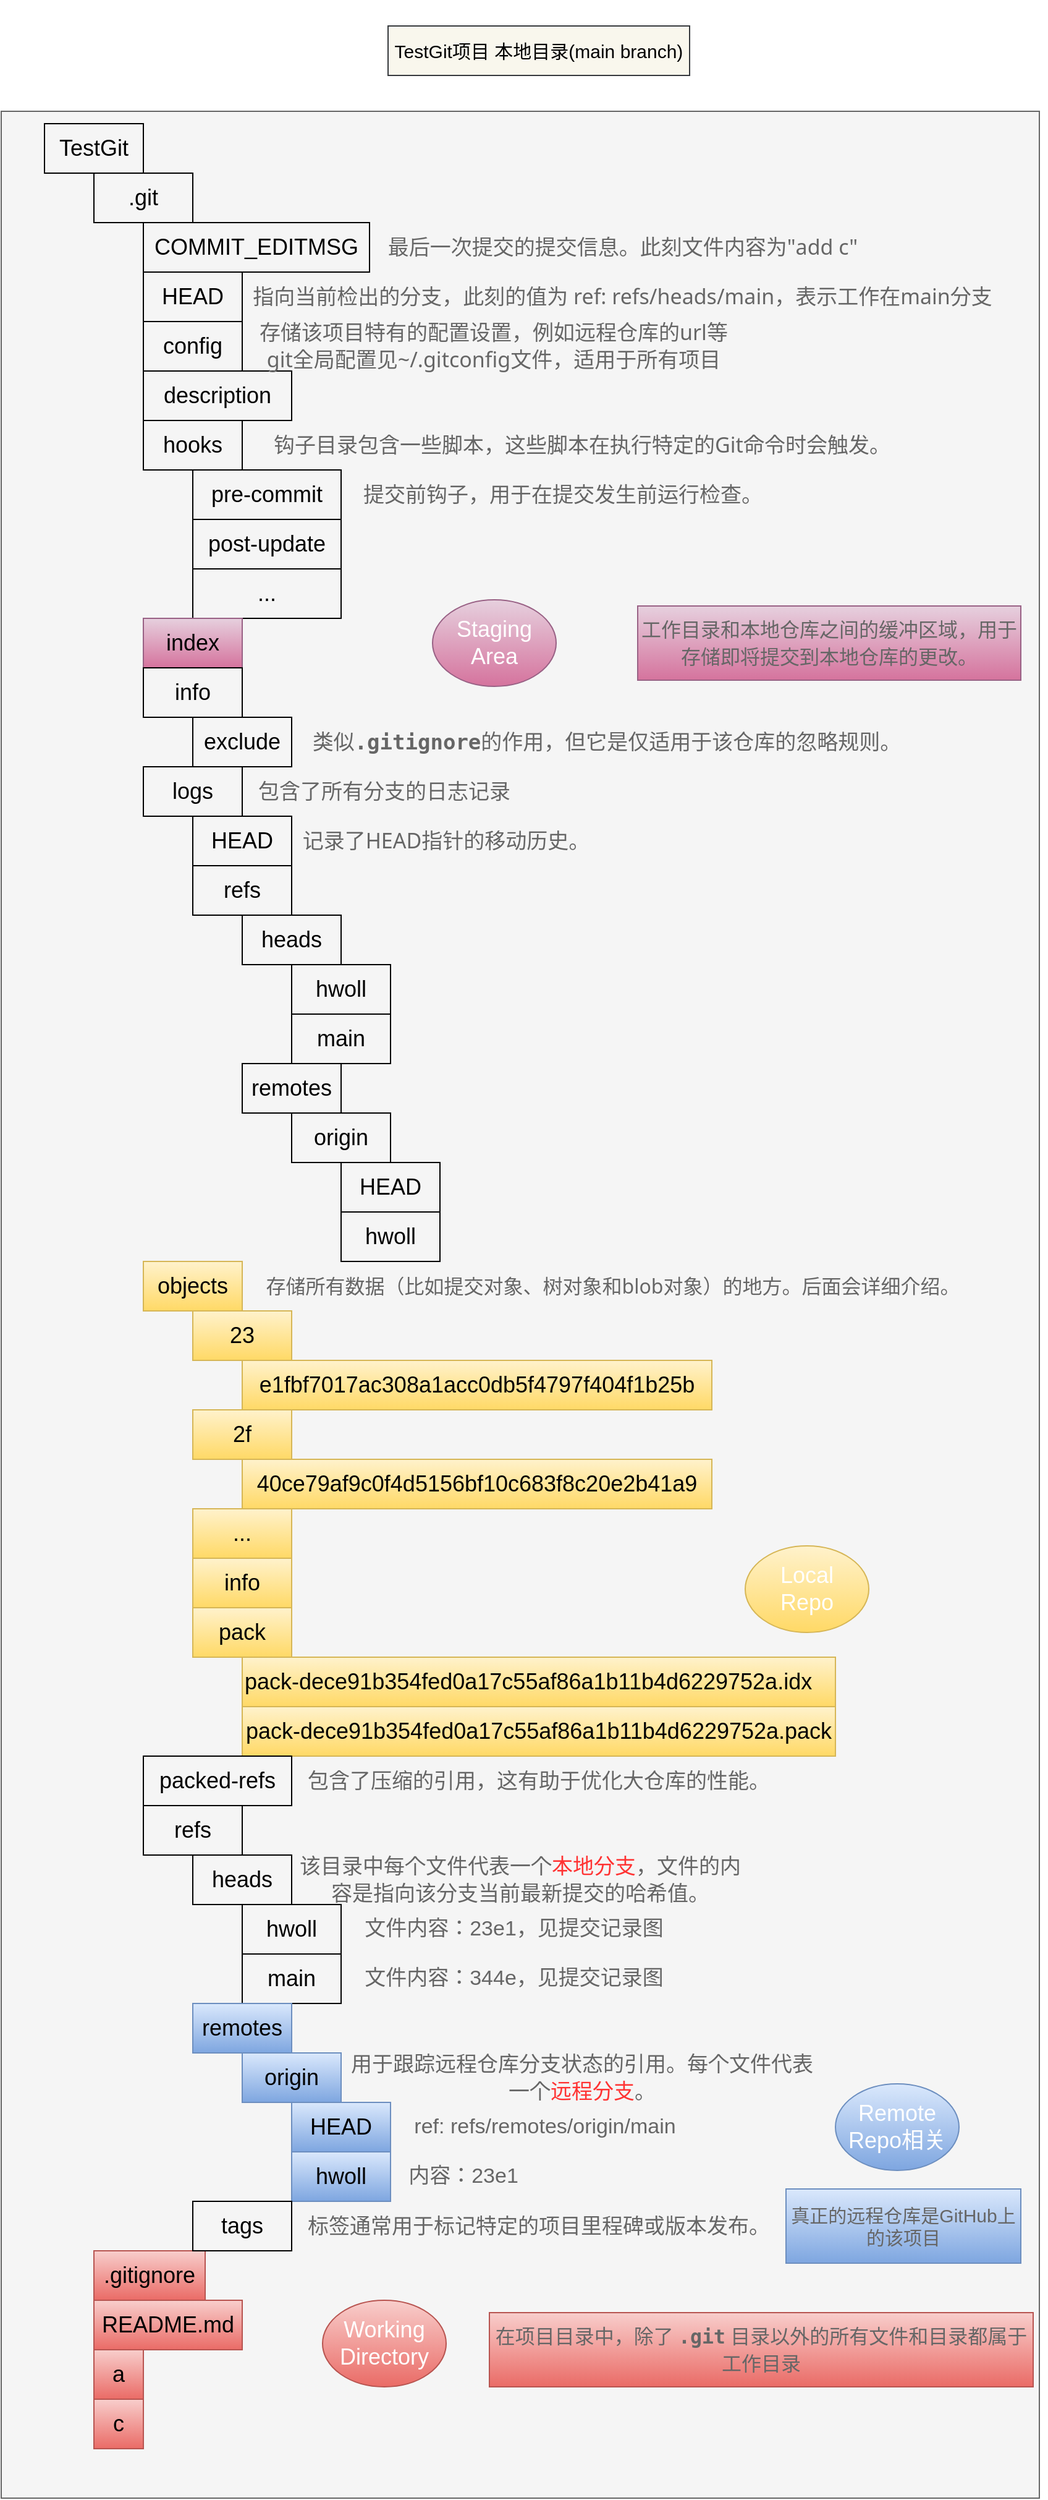 <mxfile>
    <diagram id="bHTJLvPFvvXJfZR5n1sB" name="Page-1">
        <mxGraphModel dx="944" dy="663" grid="0" gridSize="10" guides="1" tooltips="1" connect="1" arrows="1" fold="1" page="0" pageScale="1" pageWidth="850" pageHeight="1100" background="#ffffff" math="0" shadow="0">
            <root>
                <mxCell id="0"/>
                <mxCell id="1" parent="0"/>
                <mxCell id="131" value="" style="rounded=0;whiteSpace=wrap;html=1;labelBackgroundColor=default;fontFamily=Helvetica;fontSize=17;fillColor=#f5f5f5;fontColor=#333333;strokeColor=#666666;" vertex="1" parent="1">
                    <mxGeometry x="5" y="350" width="840" height="1930" as="geometry"/>
                </mxCell>
                <mxCell id="34" value="TestGit项目 本地目录(main branch)" style="rounded=0;whiteSpace=wrap;html=1;fontSize=15;fillColor=#f9f7ed;strokeColor=#36393d;" vertex="1" parent="1">
                    <mxGeometry x="318" y="281" width="244" height="40" as="geometry"/>
                </mxCell>
                <mxCell id="52" value="TestGit" style="rounded=0;whiteSpace=wrap;html=1;labelBackgroundColor=none;fontFamily=Helvetica;fontSize=18;fontColor=#000000;fillColor=none;align=center;" vertex="1" parent="1">
                    <mxGeometry x="40" y="360" width="80" height="40" as="geometry"/>
                </mxCell>
                <mxCell id="53" value=".git" style="rounded=0;whiteSpace=wrap;html=1;labelBackgroundColor=none;fontFamily=Helvetica;fontSize=18;fontColor=#000000;fillColor=none;align=center;" vertex="1" parent="1">
                    <mxGeometry x="80" y="400" width="80" height="40" as="geometry"/>
                </mxCell>
                <mxCell id="54" value=".gitignore" style="rounded=0;whiteSpace=wrap;html=1;labelBackgroundColor=none;fontFamily=Helvetica;fontSize=18;fillColor=#f8cecc;align=center;gradientColor=#ea6b66;strokeColor=#b85450;" vertex="1" parent="1">
                    <mxGeometry x="80" y="2080" width="90" height="40" as="geometry"/>
                </mxCell>
                <mxCell id="55" value="README.md" style="rounded=0;whiteSpace=wrap;html=1;labelBackgroundColor=none;fontFamily=Helvetica;fontSize=18;fillColor=#f8cecc;align=center;gradientColor=#ea6b66;strokeColor=#b85450;" vertex="1" parent="1">
                    <mxGeometry x="80" y="2120" width="120" height="40" as="geometry"/>
                </mxCell>
                <mxCell id="56" value="a" style="rounded=0;whiteSpace=wrap;html=1;labelBackgroundColor=none;fontFamily=Helvetica;fontSize=18;fillColor=#f8cecc;align=center;gradientColor=#ea6b66;strokeColor=#b85450;" vertex="1" parent="1">
                    <mxGeometry x="80" y="2160" width="40" height="40" as="geometry"/>
                </mxCell>
                <mxCell id="57" value="c" style="rounded=0;whiteSpace=wrap;html=1;labelBackgroundColor=none;fontFamily=Helvetica;fontSize=18;fillColor=#f8cecc;align=center;gradientColor=#ea6b66;strokeColor=#b85450;" vertex="1" parent="1">
                    <mxGeometry x="80" y="2200" width="40" height="40" as="geometry"/>
                </mxCell>
                <mxCell id="58" value="COMMIT_EDITMSG" style="rounded=0;whiteSpace=wrap;html=1;labelBackgroundColor=none;fontFamily=Helvetica;fontSize=18;fontColor=#000000;fillColor=none;align=center;" vertex="1" parent="1">
                    <mxGeometry x="120" y="440" width="183" height="40" as="geometry"/>
                </mxCell>
                <mxCell id="59" value="HEAD" style="rounded=0;whiteSpace=wrap;html=1;labelBackgroundColor=none;fontFamily=Helvetica;fontSize=18;align=center;fillColor=none;" vertex="1" parent="1">
                    <mxGeometry x="120" y="480" width="80" height="40" as="geometry"/>
                </mxCell>
                <mxCell id="60" value="config" style="rounded=0;whiteSpace=wrap;html=1;labelBackgroundColor=none;fontFamily=Helvetica;fontSize=18;align=center;fillColor=none;" vertex="1" parent="1">
                    <mxGeometry x="120" y="520" width="80" height="40" as="geometry"/>
                </mxCell>
                <mxCell id="61" value="description" style="rounded=0;whiteSpace=wrap;html=1;labelBackgroundColor=none;fontFamily=Helvetica;fontSize=18;fontColor=#000000;fillColor=none;align=center;" vertex="1" parent="1">
                    <mxGeometry x="120" y="560" width="120" height="40" as="geometry"/>
                </mxCell>
                <mxCell id="62" value="hooks" style="rounded=0;whiteSpace=wrap;html=1;labelBackgroundColor=none;fontFamily=Helvetica;fontSize=18;fontColor=#000000;fillColor=none;align=center;" vertex="1" parent="1">
                    <mxGeometry x="120" y="600" width="80" height="40" as="geometry"/>
                </mxCell>
                <mxCell id="63" value="pre-commit" style="rounded=0;whiteSpace=wrap;html=1;labelBackgroundColor=none;fontFamily=Helvetica;fontSize=18;fontColor=#000000;fillColor=none;align=center;" vertex="1" parent="1">
                    <mxGeometry x="160" y="640" width="120" height="40" as="geometry"/>
                </mxCell>
                <mxCell id="64" value="post-update" style="rounded=0;whiteSpace=wrap;html=1;labelBackgroundColor=none;fontFamily=Helvetica;fontSize=18;fontColor=#000000;fillColor=none;align=center;" vertex="1" parent="1">
                    <mxGeometry x="160" y="680" width="120" height="40" as="geometry"/>
                </mxCell>
                <mxCell id="65" value="..." style="rounded=0;whiteSpace=wrap;html=1;labelBackgroundColor=none;fontFamily=Helvetica;fontSize=18;fontColor=#000000;fillColor=none;align=center;" vertex="1" parent="1">
                    <mxGeometry x="160" y="720" width="120" height="40" as="geometry"/>
                </mxCell>
                <mxCell id="66" value="index" style="rounded=0;whiteSpace=wrap;html=1;labelBackgroundColor=none;fontFamily=Helvetica;fontSize=18;fillColor=#e6d0de;align=center;gradientColor=#d5739d;strokeColor=#996185;" vertex="1" parent="1">
                    <mxGeometry x="120" y="760" width="80" height="40" as="geometry"/>
                </mxCell>
                <mxCell id="67" value="info" style="rounded=0;whiteSpace=wrap;html=1;labelBackgroundColor=none;fontFamily=Helvetica;fontSize=18;fontColor=#000000;fillColor=none;align=center;" vertex="1" parent="1">
                    <mxGeometry x="120" y="800" width="80" height="40" as="geometry"/>
                </mxCell>
                <mxCell id="68" value="exclude" style="rounded=0;whiteSpace=wrap;html=1;labelBackgroundColor=none;fontFamily=Helvetica;fontSize=18;fontColor=#000000;fillColor=none;align=center;" vertex="1" parent="1">
                    <mxGeometry x="160" y="840" width="80" height="40" as="geometry"/>
                </mxCell>
                <mxCell id="69" value="logs" style="rounded=0;whiteSpace=wrap;html=1;labelBackgroundColor=none;fontFamily=Helvetica;fontSize=18;align=center;fillColor=none;" vertex="1" parent="1">
                    <mxGeometry x="120" y="880" width="80" height="40" as="geometry"/>
                </mxCell>
                <mxCell id="70" value="HEAD" style="rounded=0;whiteSpace=wrap;html=1;labelBackgroundColor=none;fontFamily=Helvetica;fontSize=18;fontColor=#000000;fillColor=none;align=center;" vertex="1" parent="1">
                    <mxGeometry x="160" y="920" width="80" height="40" as="geometry"/>
                </mxCell>
                <mxCell id="71" value="refs" style="rounded=0;whiteSpace=wrap;html=1;labelBackgroundColor=none;fontFamily=Helvetica;fontSize=18;fontColor=#000000;fillColor=none;align=center;" vertex="1" parent="1">
                    <mxGeometry x="160" y="960" width="80" height="40" as="geometry"/>
                </mxCell>
                <mxCell id="72" value="heads" style="rounded=0;whiteSpace=wrap;html=1;labelBackgroundColor=none;fontFamily=Helvetica;fontSize=18;align=center;fillColor=none;" vertex="1" parent="1">
                    <mxGeometry x="200" y="1000" width="80" height="40" as="geometry"/>
                </mxCell>
                <mxCell id="73" value="hwoll" style="rounded=0;whiteSpace=wrap;html=1;labelBackgroundColor=none;fontFamily=Helvetica;fontSize=18;align=center;fillColor=none;" vertex="1" parent="1">
                    <mxGeometry x="240" y="1040" width="80" height="40" as="geometry"/>
                </mxCell>
                <mxCell id="74" value="main" style="rounded=0;whiteSpace=wrap;html=1;labelBackgroundColor=none;fontFamily=Helvetica;fontSize=18;align=center;fillColor=none;" vertex="1" parent="1">
                    <mxGeometry x="240" y="1080" width="80" height="40" as="geometry"/>
                </mxCell>
                <mxCell id="75" value="remotes" style="rounded=0;whiteSpace=wrap;html=1;labelBackgroundColor=none;fontFamily=Helvetica;fontSize=18;align=center;fillColor=none;" vertex="1" parent="1">
                    <mxGeometry x="200" y="1120" width="80" height="40" as="geometry"/>
                </mxCell>
                <mxCell id="76" value="origin" style="rounded=0;whiteSpace=wrap;html=1;labelBackgroundColor=none;fontFamily=Helvetica;fontSize=18;align=center;fillColor=none;" vertex="1" parent="1">
                    <mxGeometry x="240" y="1160" width="80" height="40" as="geometry"/>
                </mxCell>
                <mxCell id="77" value="HEAD" style="rounded=0;whiteSpace=wrap;html=1;labelBackgroundColor=none;fontFamily=Helvetica;fontSize=18;align=center;fillColor=none;" vertex="1" parent="1">
                    <mxGeometry x="280" y="1200" width="80" height="40" as="geometry"/>
                </mxCell>
                <mxCell id="78" value="hwoll" style="rounded=0;whiteSpace=wrap;html=1;labelBackgroundColor=none;fontFamily=Helvetica;fontSize=18;align=center;fillColor=none;" vertex="1" parent="1">
                    <mxGeometry x="280" y="1240" width="80" height="40" as="geometry"/>
                </mxCell>
                <mxCell id="79" value="objects" style="rounded=0;whiteSpace=wrap;html=1;labelBackgroundColor=none;fontFamily=Helvetica;fontSize=18;align=center;fillColor=#fff2cc;gradientColor=#ffd966;strokeColor=#d6b656;" vertex="1" parent="1">
                    <mxGeometry x="120" y="1280" width="80" height="40" as="geometry"/>
                </mxCell>
                <mxCell id="80" value="23" style="rounded=0;whiteSpace=wrap;html=1;labelBackgroundColor=none;fontFamily=Helvetica;fontSize=18;align=center;fillColor=#fff2cc;gradientColor=#ffd966;strokeColor=#d6b656;" vertex="1" parent="1">
                    <mxGeometry x="160" y="1320" width="80" height="40" as="geometry"/>
                </mxCell>
                <mxCell id="81" value="e1fbf7017ac308a1acc0db5f4797f404f1b25b" style="rounded=0;whiteSpace=wrap;html=1;labelBackgroundColor=none;fontFamily=Helvetica;fontSize=18;align=center;fillColor=#fff2cc;gradientColor=#ffd966;strokeColor=#d6b656;" vertex="1" parent="1">
                    <mxGeometry x="200" y="1360" width="380" height="40" as="geometry"/>
                </mxCell>
                <mxCell id="82" value="2f" style="rounded=0;whiteSpace=wrap;html=1;labelBackgroundColor=none;fontFamily=Helvetica;fontSize=18;align=center;fillColor=#fff2cc;gradientColor=#ffd966;strokeColor=#d6b656;" vertex="1" parent="1">
                    <mxGeometry x="160" y="1400" width="80" height="40" as="geometry"/>
                </mxCell>
                <mxCell id="83" value="40ce79af9c0f4d5156bf10c683f8c20e2b41a9" style="rounded=0;whiteSpace=wrap;html=1;labelBackgroundColor=none;fontFamily=Helvetica;fontSize=18;align=center;fillColor=#fff2cc;gradientColor=#ffd966;strokeColor=#d6b656;" vertex="1" parent="1">
                    <mxGeometry x="200" y="1440" width="380" height="40" as="geometry"/>
                </mxCell>
                <mxCell id="84" value="..." style="rounded=0;whiteSpace=wrap;html=1;labelBackgroundColor=none;fontFamily=Helvetica;fontSize=18;align=center;fillColor=#fff2cc;gradientColor=#ffd966;strokeColor=#d6b656;" vertex="1" parent="1">
                    <mxGeometry x="160" y="1480" width="80" height="40" as="geometry"/>
                </mxCell>
                <mxCell id="85" value="info" style="rounded=0;whiteSpace=wrap;html=1;labelBackgroundColor=none;fontFamily=Helvetica;fontSize=18;align=center;fillColor=#fff2cc;gradientColor=#ffd966;strokeColor=#d6b656;" vertex="1" parent="1">
                    <mxGeometry x="160" y="1520" width="80" height="40" as="geometry"/>
                </mxCell>
                <mxCell id="86" value="pack" style="rounded=0;whiteSpace=wrap;html=1;labelBackgroundColor=none;fontFamily=Helvetica;fontSize=18;align=center;fillColor=#fff2cc;gradientColor=#ffd966;strokeColor=#d6b656;" vertex="1" parent="1">
                    <mxGeometry x="160" y="1560" width="80" height="40" as="geometry"/>
                </mxCell>
                <mxCell id="87" value="pack-dece91b354fed0a17c55af86a1b11b4d6229752a.idx" style="rounded=0;whiteSpace=wrap;html=1;labelBackgroundColor=none;fontFamily=Helvetica;fontSize=18;align=left;fillColor=#fff2cc;gradientColor=#ffd966;strokeColor=#d6b656;" vertex="1" parent="1">
                    <mxGeometry x="200" y="1600" width="480" height="40" as="geometry"/>
                </mxCell>
                <mxCell id="88" value="pack-dece91b354fed0a17c55af86a1b11b4d6229752a.pack" style="rounded=0;whiteSpace=wrap;html=1;labelBackgroundColor=none;fontFamily=Helvetica;fontSize=18;align=center;fillColor=#fff2cc;gradientColor=#ffd966;strokeColor=#d6b656;" vertex="1" parent="1">
                    <mxGeometry x="200" y="1640" width="480" height="40" as="geometry"/>
                </mxCell>
                <mxCell id="89" value="packed-refs" style="rounded=0;whiteSpace=wrap;html=1;labelBackgroundColor=none;fontFamily=Helvetica;fontSize=18;fontColor=#000000;fillColor=none;align=center;" vertex="1" parent="1">
                    <mxGeometry x="120" y="1680" width="120" height="40" as="geometry"/>
                </mxCell>
                <mxCell id="90" value="refs" style="rounded=0;whiteSpace=wrap;html=1;labelBackgroundColor=none;fontFamily=Helvetica;fontSize=18;align=center;fillColor=none;" vertex="1" parent="1">
                    <mxGeometry x="120" y="1720" width="80" height="40" as="geometry"/>
                </mxCell>
                <mxCell id="91" value="heads" style="rounded=0;whiteSpace=wrap;html=1;labelBackgroundColor=none;fontFamily=Helvetica;fontSize=18;fontColor=#000000;fillColor=none;align=center;" vertex="1" parent="1">
                    <mxGeometry x="160" y="1760" width="80" height="40" as="geometry"/>
                </mxCell>
                <mxCell id="92" value="hwoll" style="rounded=0;whiteSpace=wrap;html=1;labelBackgroundColor=none;fontFamily=Helvetica;fontSize=18;fontColor=#000000;fillColor=none;align=center;" vertex="1" parent="1">
                    <mxGeometry x="200" y="1800" width="80" height="40" as="geometry"/>
                </mxCell>
                <mxCell id="93" value="main" style="rounded=0;whiteSpace=wrap;html=1;labelBackgroundColor=none;fontFamily=Helvetica;fontSize=18;fontColor=#000000;fillColor=none;align=center;" vertex="1" parent="1">
                    <mxGeometry x="200" y="1840" width="80" height="40" as="geometry"/>
                </mxCell>
                <mxCell id="94" value="remotes" style="rounded=0;whiteSpace=wrap;html=1;labelBackgroundColor=none;fontFamily=Helvetica;fontSize=18;fillColor=#dae8fc;align=center;gradientColor=#7ea6e0;strokeColor=#6c8ebf;" vertex="1" parent="1">
                    <mxGeometry x="160" y="1880" width="80" height="40" as="geometry"/>
                </mxCell>
                <mxCell id="95" value="origin" style="rounded=0;whiteSpace=wrap;html=1;labelBackgroundColor=none;fontFamily=Helvetica;fontSize=18;fillColor=#dae8fc;align=center;gradientColor=#7ea6e0;strokeColor=#6c8ebf;" vertex="1" parent="1">
                    <mxGeometry x="200" y="1920" width="80" height="40" as="geometry"/>
                </mxCell>
                <mxCell id="96" value="HEAD" style="rounded=0;whiteSpace=wrap;html=1;labelBackgroundColor=none;fontFamily=Helvetica;fontSize=18;fillColor=#dae8fc;align=center;gradientColor=#7ea6e0;strokeColor=#6c8ebf;" vertex="1" parent="1">
                    <mxGeometry x="240" y="1960" width="80" height="40" as="geometry"/>
                </mxCell>
                <mxCell id="97" value="hwoll" style="rounded=0;whiteSpace=wrap;html=1;labelBackgroundColor=none;fontFamily=Helvetica;fontSize=18;fillColor=#dae8fc;align=center;gradientColor=#7ea6e0;strokeColor=#6c8ebf;" vertex="1" parent="1">
                    <mxGeometry x="240" y="2000" width="80" height="40" as="geometry"/>
                </mxCell>
                <mxCell id="98" value="tags" style="rounded=0;whiteSpace=wrap;html=1;labelBackgroundColor=none;fontFamily=Helvetica;fontSize=18;fontColor=#000000;fillColor=none;align=center;" vertex="1" parent="1">
                    <mxGeometry x="160" y="2040" width="80" height="40" as="geometry"/>
                </mxCell>
                <mxCell id="101" value="Working&lt;br&gt;Directory" style="ellipse;whiteSpace=wrap;html=1;labelBackgroundColor=none;fontFamily=Helvetica;fontSize=18;fillColor=#f8cecc;gradientColor=#ea6b66;strokeColor=#b85450;fontColor=#FFFFFF;" vertex="1" parent="1">
                    <mxGeometry x="265" y="2120" width="100" height="70" as="geometry"/>
                </mxCell>
                <mxCell id="102" value="&lt;font color=&quot;#666666&quot;&gt;&lt;span style=&quot;caret-color: rgb(13, 13, 13); font-family: Söhne, ui-sans-serif, system-ui, -apple-system, &amp;quot;Segoe UI&amp;quot;, Roboto, Ubuntu, Cantarell, &amp;quot;Noto Sans&amp;quot;, sans-serif, &amp;quot;Helvetica Neue&amp;quot;, Arial, &amp;quot;Apple Color Emoji&amp;quot;, &amp;quot;Segoe UI Emoji&amp;quot;, &amp;quot;Segoe UI Symbol&amp;quot;, &amp;quot;Noto Color Emoji&amp;quot;; font-size: 16px; text-align: start;&quot;&gt;在项目目录中，除了 &lt;/span&gt;&lt;code style=&quot;border: 0px solid rgb(227, 227, 227); box-sizing: border-box; --tw-border-spacing-x: 0; --tw-border-spacing-y: 0; --tw-translate-x: 0; --tw-translate-y: 0; --tw-rotate: 0; --tw-skew-x: 0; --tw-skew-y: 0; --tw-scale-x: 1; --tw-scale-y: 1; --tw-pan-x: ; --tw-pan-y: ; --tw-pinch-zoom: ; --tw-scroll-snap-strictness: proximity; --tw-gradient-from-position: ; --tw-gradient-via-position: ; --tw-gradient-to-position: ; --tw-ordinal: ; --tw-slashed-zero: ; --tw-numeric-figure: ; --tw-numeric-spacing: ; --tw-numeric-fraction: ; --tw-ring-inset: ; --tw-ring-offset-width: 0px; --tw-ring-offset-color: #fff; --tw-ring-color: rgba(69,89,164,0.5); --tw-ring-offset-shadow: 0 0 transparent; --tw-ring-shadow: 0 0 transparent; --tw-shadow: 0 0 transparent; --tw-shadow-colored: 0 0 transparent; --tw-blur: ; --tw-brightness: ; --tw-contrast: ; --tw-grayscale: ; --tw-hue-rotate: ; --tw-invert: ; --tw-saturate: ; --tw-sepia: ; --tw-drop-shadow: ; --tw-backdrop-blur: ; --tw-backdrop-brightness: ; --tw-backdrop-contrast: ; --tw-backdrop-grayscale: ; --tw-backdrop-hue-rotate: ; --tw-backdrop-invert: ; --tw-backdrop-opacity: ; --tw-backdrop-saturate: ; --tw-backdrop-sepia: ; --tw-contain-size: ; --tw-contain-layout: ; --tw-contain-paint: ; --tw-contain-style: ; font-feature-settings: normal; font-size: 0.875em; font-variation-settings: normal; font-weight: 600; caret-color: rgb(13, 13, 13); text-align: start; font-family: &amp;quot;Söhne Mono&amp;quot;, Monaco, &amp;quot;Andale Mono&amp;quot;, &amp;quot;Ubuntu Mono&amp;quot;, monospace !important;&quot;&gt;.git&lt;/code&gt;&lt;span style=&quot;caret-color: rgb(13, 13, 13); font-family: Söhne, ui-sans-serif, system-ui, -apple-system, &amp;quot;Segoe UI&amp;quot;, Roboto, Ubuntu, Cantarell, &amp;quot;Noto Sans&amp;quot;, sans-serif, &amp;quot;Helvetica Neue&amp;quot;, Arial, &amp;quot;Apple Color Emoji&amp;quot;, &amp;quot;Segoe UI Emoji&amp;quot;, &amp;quot;Segoe UI Symbol&amp;quot;, &amp;quot;Noto Color Emoji&amp;quot;; font-size: 16px; text-align: start;&quot;&gt; 目录以外的所有文件和目录都属于工作目录&lt;/span&gt;&lt;/font&gt;" style="rounded=0;whiteSpace=wrap;html=1;labelBackgroundColor=none;fontFamily=Helvetica;fontSize=18;fillColor=#f8cecc;gradientColor=#ea6b66;strokeColor=#b85450;" vertex="1" parent="1">
                    <mxGeometry x="400" y="2130" width="440" height="60" as="geometry"/>
                </mxCell>
                <mxCell id="103" value="Staging&lt;br&gt;Area" style="ellipse;whiteSpace=wrap;html=1;labelBackgroundColor=none;fontFamily=Helvetica;fontSize=18;fillColor=#e6d0de;gradientColor=#d5739d;strokeColor=#996185;fontColor=#FFFFFF;" vertex="1" parent="1">
                    <mxGeometry x="354" y="745" width="100" height="70" as="geometry"/>
                </mxCell>
                <mxCell id="104" value="&lt;span style=&quot;caret-color: rgb(13, 13, 13); font-family: Söhne, ui-sans-serif, system-ui, -apple-system, &amp;quot;Segoe UI&amp;quot;, Roboto, Ubuntu, Cantarell, &amp;quot;Noto Sans&amp;quot;, sans-serif, &amp;quot;Helvetica Neue&amp;quot;, Arial, &amp;quot;Apple Color Emoji&amp;quot;, &amp;quot;Segoe UI Emoji&amp;quot;, &amp;quot;Segoe UI Symbol&amp;quot;, &amp;quot;Noto Color Emoji&amp;quot;; font-size: 16px; text-align: start;&quot;&gt;&lt;font color=&quot;#666666&quot;&gt;工作目录和本地仓库之间的缓冲区域，用于存储即将提交到本地仓库的更改。&lt;/font&gt;&lt;/span&gt;" style="rounded=0;whiteSpace=wrap;html=1;labelBackgroundColor=none;fontFamily=Helvetica;fontSize=18;fillColor=#e6d0de;gradientColor=#d5739d;strokeColor=#996185;" vertex="1" parent="1">
                    <mxGeometry x="520" y="750" width="310" height="60" as="geometry"/>
                </mxCell>
                <mxCell id="105" value="Local&lt;br&gt;Repo" style="ellipse;whiteSpace=wrap;html=1;labelBackgroundColor=none;fontFamily=Helvetica;fontSize=18;fillColor=#fff2cc;gradientColor=#ffd966;strokeColor=#d6b656;fontColor=#FFFFFF;" vertex="1" parent="1">
                    <mxGeometry x="607" y="1510" width="100" height="70" as="geometry"/>
                </mxCell>
                <mxCell id="106" value="Remote&lt;br&gt;Repo相关" style="ellipse;whiteSpace=wrap;html=1;labelBackgroundColor=none;fontFamily=Helvetica;fontSize=18;fillColor=#dae8fc;gradientColor=#7ea6e0;strokeColor=#6c8ebf;fontColor=#FFFFFF;" vertex="1" parent="1">
                    <mxGeometry x="680" y="1945" width="100" height="70" as="geometry"/>
                </mxCell>
                <mxCell id="107" value="&lt;span style=&quot;font-size: 17px;&quot;&gt;&lt;span style=&quot;caret-color: rgb(13, 13, 13); font-family: Söhne, ui-sans-serif, system-ui, -apple-system, &amp;quot;Segoe UI&amp;quot;, Roboto, Ubuntu, Cantarell, &amp;quot;Noto Sans&amp;quot;, sans-serif, &amp;quot;Helvetica Neue&amp;quot;, Arial, &amp;quot;Apple Color Emoji&amp;quot;, &amp;quot;Segoe UI Emoji&amp;quot;, &amp;quot;Segoe UI Symbol&amp;quot;, &amp;quot;Noto Color Emoji&amp;quot;; font-size: 17px; text-align: left;&quot;&gt;指向当前检出的分支，此刻的值为&amp;nbsp;&lt;/span&gt;&lt;font face=&quot;Söhne, ui-sans-serif, system-ui, -apple-system, Segoe UI, Roboto, Ubuntu, Cantarell, Noto Sans, sans-serif, Helvetica Neue, Arial, Apple Color Emoji, Segoe UI Emoji, Segoe UI Symbol, Noto Color Emoji&quot; style=&quot;font-size: 17px;&quot;&gt;&lt;span style=&quot;font-size: 17px; caret-color: rgb(13, 13, 13);&quot;&gt;ref: refs/heads/main，表示工作在main分支&amp;nbsp;&lt;/span&gt;&lt;/font&gt;&lt;/span&gt;" style="rounded=0;whiteSpace=wrap;html=1;labelBackgroundColor=none;fontFamily=Helvetica;fontSize=17;fontColor=#666666;strokeColor=none;fillColor=none;" vertex="1" parent="1">
                    <mxGeometry x="200" y="480" width="620" height="40" as="geometry"/>
                </mxCell>
                <mxCell id="114" value="&lt;span style=&quot;caret-color: rgb(13, 13, 13); font-family: Söhne, ui-sans-serif, system-ui, -apple-system, &amp;quot;Segoe UI&amp;quot;, Roboto, Ubuntu, Cantarell, &amp;quot;Noto Sans&amp;quot;, sans-serif, &amp;quot;Helvetica Neue&amp;quot;, Arial, &amp;quot;Apple Color Emoji&amp;quot;, &amp;quot;Segoe UI Emoji&amp;quot;, &amp;quot;Segoe UI Symbol&amp;quot;, &amp;quot;Noto Color Emoji&amp;quot;; font-size: 16px; text-align: left;&quot;&gt;存储所有数据（比如提交对象、树对象和blob对象）的地方。后面会详细介绍。&lt;/span&gt;" style="rounded=0;whiteSpace=wrap;html=1;labelBackgroundColor=none;fontFamily=Helvetica;fontSize=18;fontColor=#666666;fillColor=none;strokeColor=none;" vertex="1" parent="1">
                    <mxGeometry x="200" y="1280" width="600" height="40" as="geometry"/>
                </mxCell>
                <mxCell id="115" value="&lt;span style=&quot;caret-color: rgb(13, 13, 13); font-family: Söhne, ui-sans-serif, system-ui, -apple-system, &amp;quot;Segoe UI&amp;quot;, Roboto, Ubuntu, Cantarell, &amp;quot;Noto Sans&amp;quot;, sans-serif, &amp;quot;Helvetica Neue&amp;quot;, Arial, &amp;quot;Apple Color Emoji&amp;quot;, &amp;quot;Segoe UI Emoji&amp;quot;, &amp;quot;Segoe UI Symbol&amp;quot;, &amp;quot;Noto Color Emoji&amp;quot;; font-size: 17px; text-align: left;&quot;&gt;存储该项目特有的配置设置，例如远程仓库的url等&lt;br&gt;&lt;/span&gt;&lt;span style=&quot;font-family: Söhne, ui-sans-serif, system-ui, -apple-system, &amp;quot;Segoe UI&amp;quot;, Roboto, Ubuntu, Cantarell, &amp;quot;Noto Sans&amp;quot;, sans-serif, &amp;quot;Helvetica Neue&amp;quot;, Arial, &amp;quot;Apple Color Emoji&amp;quot;, &amp;quot;Segoe UI Emoji&amp;quot;, &amp;quot;Segoe UI Symbol&amp;quot;, &amp;quot;Noto Color Emoji&amp;quot;; text-align: left; caret-color: rgb(13, 13, 13);&quot;&gt;git全局配置见~/.gitconfig文件，适用于所有项目&lt;/span&gt;" style="rounded=0;whiteSpace=wrap;html=1;labelBackgroundColor=none;fontFamily=Helvetica;fontSize=17;fontColor=#666666;fillColor=none;strokeColor=none;" vertex="1" parent="1">
                    <mxGeometry x="200" y="520" width="407" height="40" as="geometry"/>
                </mxCell>
                <mxCell id="116" value="&lt;span style=&quot;caret-color: rgb(51, 51, 51); font-family: &amp;quot;Open Sans&amp;quot;, &amp;quot;Clear Sans&amp;quot;, &amp;quot;Helvetica Neue&amp;quot;, Helvetica, Arial, &amp;quot;Segoe UI Emoji&amp;quot;, sans-serif; font-size: 17px; orphans: 4; text-align: start;&quot;&gt;该目录中每个文件代表一个&lt;font color=&quot;#ff3333&quot; style=&quot;font-size: 17px;&quot;&gt;本地分支&lt;/font&gt;，&lt;/span&gt;&lt;span style=&quot;caret-color: rgb(13, 13, 13); font-family: Söhne, ui-sans-serif, system-ui, -apple-system, &amp;quot;Segoe UI&amp;quot;, Roboto, Ubuntu, Cantarell, &amp;quot;Noto Sans&amp;quot;, sans-serif, &amp;quot;Helvetica Neue&amp;quot;, Arial, &amp;quot;Apple Color Emoji&amp;quot;, &amp;quot;Segoe UI Emoji&amp;quot;, &amp;quot;Segoe UI Symbol&amp;quot;, &amp;quot;Noto Color Emoji&amp;quot;; font-size: 17px; text-align: left;&quot;&gt;文件的内容是指向该分支当前最新提交的哈希值。&lt;/span&gt;" style="rounded=0;whiteSpace=wrap;html=1;labelBackgroundColor=none;fontFamily=Helvetica;fontSize=17;fontColor=#666666;fillColor=none;strokeColor=none;" vertex="1" parent="1">
                    <mxGeometry x="240" y="1760" width="370" height="40" as="geometry"/>
                </mxCell>
                <mxCell id="117" value="文件内容：23e1，见提交记录图" style="rounded=0;whiteSpace=wrap;html=1;labelBackgroundColor=none;fontFamily=Helvetica;fontSize=17;fontColor=#666666;fillColor=none;strokeColor=none;" vertex="1" parent="1">
                    <mxGeometry x="280" y="1800" width="280" height="40" as="geometry"/>
                </mxCell>
                <mxCell id="118" value="文件内容：344e，见提交记录图" style="rounded=0;whiteSpace=wrap;html=1;labelBackgroundColor=none;fontFamily=Helvetica;fontSize=17;fontColor=#666666;fillColor=none;strokeColor=none;" vertex="1" parent="1">
                    <mxGeometry x="280" y="1840" width="280" height="40" as="geometry"/>
                </mxCell>
                <mxCell id="119" value="&lt;span style=&quot;caret-color: rgb(13, 13, 13); font-family: Söhne, ui-sans-serif, system-ui, -apple-system, &amp;quot;Segoe UI&amp;quot;, Roboto, Ubuntu, Cantarell, &amp;quot;Noto Sans&amp;quot;, sans-serif, &amp;quot;Helvetica Neue&amp;quot;, Arial, &amp;quot;Apple Color Emoji&amp;quot;, &amp;quot;Segoe UI Emoji&amp;quot;, &amp;quot;Segoe UI Symbol&amp;quot;, &amp;quot;Noto Color Emoji&amp;quot;; font-size: 17px; text-align: left;&quot;&gt;用于跟踪远程仓库分支状态的引用。每个文件代表一个&lt;font color=&quot;#ff3333&quot;&gt;远程分支&lt;/font&gt;。&lt;/span&gt;" style="rounded=0;whiteSpace=wrap;html=1;labelBackgroundColor=none;fontFamily=Helvetica;fontSize=17;fontColor=#666666;fillColor=none;strokeColor=none;" vertex="1" parent="1">
                    <mxGeometry x="280" y="1920" width="390" height="40" as="geometry"/>
                </mxCell>
                <mxCell id="120" value="ref: refs/remotes/origin/main" style="rounded=0;whiteSpace=wrap;html=1;labelBackgroundColor=none;fontFamily=Helvetica;fontSize=17;fontColor=#666666;fillColor=none;strokeColor=none;" vertex="1" parent="1">
                    <mxGeometry x="320" y="1960" width="250" height="40" as="geometry"/>
                </mxCell>
                <mxCell id="121" value="内容：23e1" style="rounded=0;whiteSpace=wrap;html=1;labelBackgroundColor=none;fontFamily=Helvetica;fontSize=17;fontColor=#666666;fillColor=none;strokeColor=none;" vertex="1" parent="1">
                    <mxGeometry x="319" y="2000" width="120" height="40" as="geometry"/>
                </mxCell>
                <mxCell id="122" value="&lt;span style=&quot;caret-color: rgb(13, 13, 13); font-family: Söhne, ui-sans-serif, system-ui, -apple-system, &amp;quot;Segoe UI&amp;quot;, Roboto, Ubuntu, Cantarell, &amp;quot;Noto Sans&amp;quot;, sans-serif, &amp;quot;Helvetica Neue&amp;quot;, Arial, &amp;quot;Apple Color Emoji&amp;quot;, &amp;quot;Segoe UI Emoji&amp;quot;, &amp;quot;Segoe UI Symbol&amp;quot;, &amp;quot;Noto Color Emoji&amp;quot;; font-size: 17px; text-align: left;&quot;&gt;包含了所有分支的日志记录&lt;/span&gt;" style="rounded=0;whiteSpace=wrap;html=1;labelBackgroundColor=none;fontFamily=Helvetica;fontSize=17;fontColor=#666666;fillColor=none;strokeColor=none;" vertex="1" parent="1">
                    <mxGeometry x="200" y="880" width="230" height="40" as="geometry"/>
                </mxCell>
                <mxCell id="123" value="&lt;span style=&quot;caret-color: rgb(13, 13, 13); font-family: Söhne, ui-sans-serif, system-ui, -apple-system, &amp;quot;Segoe UI&amp;quot;, Roboto, Ubuntu, Cantarell, &amp;quot;Noto Sans&amp;quot;, sans-serif, &amp;quot;Helvetica Neue&amp;quot;, Arial, &amp;quot;Apple Color Emoji&amp;quot;, &amp;quot;Segoe UI Emoji&amp;quot;, &amp;quot;Segoe UI Symbol&amp;quot;, &amp;quot;Noto Color Emoji&amp;quot;; text-align: left; font-size: 17px;&quot;&gt;&lt;font style=&quot;font-size: 17px;&quot;&gt;最后一次提交的提交信息。此刻文件内容为&quot;add c&quot;&lt;/font&gt;&lt;/span&gt;" style="rounded=0;whiteSpace=wrap;html=1;labelBackgroundColor=none;fontFamily=Helvetica;fontSize=17;fontColor=#666666;fillColor=none;strokeColor=none;" vertex="1" parent="1">
                    <mxGeometry x="303" y="440" width="410" height="40" as="geometry"/>
                </mxCell>
                <mxCell id="124" value="&lt;span style=&quot;caret-color: rgb(13, 13, 13); font-family: Söhne, ui-sans-serif, system-ui, -apple-system, &amp;quot;Segoe UI&amp;quot;, Roboto, Ubuntu, Cantarell, &amp;quot;Noto Sans&amp;quot;, sans-serif, &amp;quot;Helvetica Neue&amp;quot;, Arial, &amp;quot;Apple Color Emoji&amp;quot;, &amp;quot;Segoe UI Emoji&amp;quot;, &amp;quot;Segoe UI Symbol&amp;quot;, &amp;quot;Noto Color Emoji&amp;quot;; font-size: 17px; text-align: left;&quot;&gt;钩子目录包含一些脚本，这些脚本在执行特定的Git命令时会触发。&lt;/span&gt;" style="rounded=0;whiteSpace=wrap;html=1;labelBackgroundColor=none;fontFamily=Helvetica;fontSize=17;fontColor=#666666;fillColor=none;strokeColor=none;" vertex="1" parent="1">
                    <mxGeometry x="210" y="600" width="530" height="40" as="geometry"/>
                </mxCell>
                <mxCell id="125" value="&lt;span style=&quot;caret-color: rgb(13, 13, 13); font-family: Söhne, ui-sans-serif, system-ui, -apple-system, &amp;quot;Segoe UI&amp;quot;, Roboto, Ubuntu, Cantarell, &amp;quot;Noto Sans&amp;quot;, sans-serif, &amp;quot;Helvetica Neue&amp;quot;, Arial, &amp;quot;Apple Color Emoji&amp;quot;, &amp;quot;Segoe UI Emoji&amp;quot;, &amp;quot;Segoe UI Symbol&amp;quot;, &amp;quot;Noto Color Emoji&amp;quot;; font-size: 17px; text-align: left;&quot;&gt;提交前钩子，用于在提交发生前运行检查。&lt;/span&gt;" style="rounded=0;whiteSpace=wrap;html=1;labelBackgroundColor=none;fontFamily=Helvetica;fontSize=17;fontColor=#666666;fillColor=none;strokeColor=none;" vertex="1" parent="1">
                    <mxGeometry x="279" y="640" width="361" height="40" as="geometry"/>
                </mxCell>
                <mxCell id="126" value="&lt;span style=&quot;caret-color: rgb(13, 13, 13); font-family: Söhne, ui-sans-serif, system-ui, -apple-system, &amp;quot;Segoe UI&amp;quot;, Roboto, Ubuntu, Cantarell, &amp;quot;Noto Sans&amp;quot;, sans-serif, &amp;quot;Helvetica Neue&amp;quot;, Arial, &amp;quot;Apple Color Emoji&amp;quot;, &amp;quot;Segoe UI Emoji&amp;quot;, &amp;quot;Segoe UI Symbol&amp;quot;, &amp;quot;Noto Color Emoji&amp;quot;; font-size: 17px; text-align: left;&quot;&gt;类似&lt;/span&gt;&lt;code style=&quot;border: 0px solid rgb(227, 227, 227); box-sizing: border-box; --tw-border-spacing-x: 0; --tw-border-spacing-y: 0; --tw-translate-x: 0; --tw-translate-y: 0; --tw-rotate: 0; --tw-skew-x: 0; --tw-skew-y: 0; --tw-scale-x: 1; --tw-scale-y: 1; --tw-pan-x: ; --tw-pan-y: ; --tw-pinch-zoom: ; --tw-scroll-snap-strictness: proximity; --tw-gradient-from-position: ; --tw-gradient-via-position: ; --tw-gradient-to-position: ; --tw-ordinal: ; --tw-slashed-zero: ; --tw-numeric-figure: ; --tw-numeric-spacing: ; --tw-numeric-fraction: ; --tw-ring-inset: ; --tw-ring-offset-width: 0px; --tw-ring-offset-color: #fff; --tw-ring-color: rgba(69,89,164,0.5); --tw-ring-offset-shadow: 0 0 transparent; --tw-ring-shadow: 0 0 transparent; --tw-shadow: 0 0 transparent; --tw-shadow-colored: 0 0 transparent; --tw-blur: ; --tw-brightness: ; --tw-contrast: ; --tw-grayscale: ; --tw-hue-rotate: ; --tw-invert: ; --tw-saturate: ; --tw-sepia: ; --tw-drop-shadow: ; --tw-backdrop-blur: ; --tw-backdrop-brightness: ; --tw-backdrop-contrast: ; --tw-backdrop-grayscale: ; --tw-backdrop-hue-rotate: ; --tw-backdrop-invert: ; --tw-backdrop-opacity: ; --tw-backdrop-saturate: ; --tw-backdrop-sepia: ; --tw-contain-size: ; --tw-contain-layout: ; --tw-contain-paint: ; --tw-contain-style: ; font-feature-settings: normal; font-size: 17px; font-variation-settings: normal; font-weight: 600; margin-bottom: 1.25em; caret-color: rgb(13, 13, 13); text-align: left; font-family: &amp;quot;Söhne Mono&amp;quot;, Monaco, &amp;quot;Andale Mono&amp;quot;, &amp;quot;Ubuntu Mono&amp;quot;, monospace !important;&quot;&gt;.gitignore&lt;/code&gt;&lt;span style=&quot;caret-color: rgb(13, 13, 13); font-family: Söhne, ui-sans-serif, system-ui, -apple-system, &amp;quot;Segoe UI&amp;quot;, Roboto, Ubuntu, Cantarell, &amp;quot;Noto Sans&amp;quot;, sans-serif, &amp;quot;Helvetica Neue&amp;quot;, Arial, &amp;quot;Apple Color Emoji&amp;quot;, &amp;quot;Segoe UI Emoji&amp;quot;, &amp;quot;Segoe UI Symbol&amp;quot;, &amp;quot;Noto Color Emoji&amp;quot;; font-size: 17px; text-align: left;&quot;&gt;的作用，但它是仅适用于该仓库的忽略规则。&lt;/span&gt;" style="rounded=0;whiteSpace=wrap;html=1;labelBackgroundColor=none;fontFamily=Helvetica;fontSize=17;fontColor=#666666;fillColor=none;strokeColor=none;" vertex="1" parent="1">
                    <mxGeometry x="240" y="840" width="510" height="40" as="geometry"/>
                </mxCell>
                <mxCell id="127" value="&lt;span style=&quot;caret-color: rgb(13, 13, 13); font-family: Söhne, ui-sans-serif, system-ui, -apple-system, &amp;quot;Segoe UI&amp;quot;, Roboto, Ubuntu, Cantarell, &amp;quot;Noto Sans&amp;quot;, sans-serif, &amp;quot;Helvetica Neue&amp;quot;, Arial, &amp;quot;Apple Color Emoji&amp;quot;, &amp;quot;Segoe UI Emoji&amp;quot;, &amp;quot;Segoe UI Symbol&amp;quot;, &amp;quot;Noto Color Emoji&amp;quot;; font-size: 17px; text-align: left;&quot;&gt;记录了HEAD指针的移动历史。&lt;/span&gt;" style="rounded=0;whiteSpace=wrap;html=1;labelBackgroundColor=none;fontFamily=Helvetica;fontSize=17;fontColor=#666666;fillColor=none;strokeColor=none;" vertex="1" parent="1">
                    <mxGeometry x="240" y="920" width="250" height="40" as="geometry"/>
                </mxCell>
                <mxCell id="128" value="&lt;span style=&quot;caret-color: rgb(13, 13, 13); font-family: Söhne, ui-sans-serif, system-ui, -apple-system, &amp;quot;Segoe UI&amp;quot;, Roboto, Ubuntu, Cantarell, &amp;quot;Noto Sans&amp;quot;, sans-serif, &amp;quot;Helvetica Neue&amp;quot;, Arial, &amp;quot;Apple Color Emoji&amp;quot;, &amp;quot;Segoe UI Emoji&amp;quot;, &amp;quot;Segoe UI Symbol&amp;quot;, &amp;quot;Noto Color Emoji&amp;quot;; font-size: 17px; text-align: left;&quot;&gt;包含了压缩的引用，这有助于优化大仓库的性能。&lt;/span&gt;" style="rounded=0;whiteSpace=wrap;html=1;labelBackgroundColor=none;fontFamily=Helvetica;fontSize=17;fontColor=#666666;fillColor=none;strokeColor=none;" vertex="1" parent="1">
                    <mxGeometry x="240" y="1680" width="400" height="40" as="geometry"/>
                </mxCell>
                <mxCell id="130" value="&lt;span style=&quot;caret-color: rgb(13, 13, 13); font-family: Söhne, ui-sans-serif, system-ui, -apple-system, &amp;quot;Segoe UI&amp;quot;, Roboto, Ubuntu, Cantarell, &amp;quot;Noto Sans&amp;quot;, sans-serif, &amp;quot;Helvetica Neue&amp;quot;, Arial, &amp;quot;Apple Color Emoji&amp;quot;, &amp;quot;Segoe UI Emoji&amp;quot;, &amp;quot;Segoe UI Symbol&amp;quot;, &amp;quot;Noto Color Emoji&amp;quot;; font-size: 17px; text-align: left;&quot;&gt;标签通常用于标记特定的项目里程碑或版本发布。&lt;/span&gt;" style="rounded=0;whiteSpace=wrap;html=1;labelBackgroundColor=none;fontFamily=Helvetica;fontSize=17;fontColor=#666666;fillColor=none;strokeColor=none;" vertex="1" parent="1">
                    <mxGeometry x="240" y="2040" width="400" height="40" as="geometry"/>
                </mxCell>
                <mxCell id="134" value="" style="endArrow=none;html=1;dashed=1;fontFamily=Helvetica;fontSize=15;fontColor=#FF3333;strokeColor=none;" edge="1" parent="1">
                    <mxGeometry width="50" height="50" relative="1" as="geometry">
                        <mxPoint x="29" y="260" as="sourcePoint"/>
                        <mxPoint x="850" y="260" as="targetPoint"/>
                    </mxGeometry>
                </mxCell>
                <mxCell id="135" value="真正的远程仓库是GitHub上的该项目" style="rounded=0;whiteSpace=wrap;html=1;labelBackgroundColor=none;strokeColor=#6c8ebf;fontFamily=Helvetica;fontSize=15;fillColor=#dae8fc;gradientColor=#7ea6e0;fontColor=#666666;" vertex="1" parent="1">
                    <mxGeometry x="640" y="2030" width="190" height="60" as="geometry"/>
                </mxCell>
            </root>
        </mxGraphModel>
    </diagram>
</mxfile>